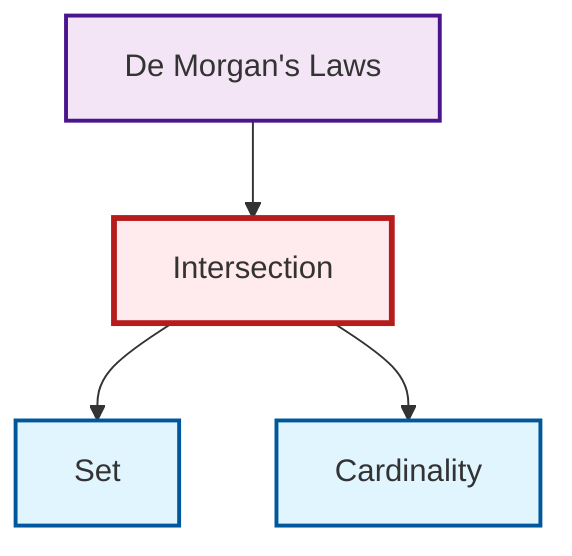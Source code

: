 graph TD
    classDef definition fill:#e1f5fe,stroke:#01579b,stroke-width:2px
    classDef theorem fill:#f3e5f5,stroke:#4a148c,stroke-width:2px
    classDef axiom fill:#fff3e0,stroke:#e65100,stroke-width:2px
    classDef example fill:#e8f5e9,stroke:#1b5e20,stroke-width:2px
    classDef current fill:#ffebee,stroke:#b71c1c,stroke-width:3px
    def-cardinality["Cardinality"]:::definition
    thm-de-morgan["De Morgan's Laws"]:::theorem
    def-intersection["Intersection"]:::definition
    def-set["Set"]:::definition
    thm-de-morgan --> def-intersection
    def-intersection --> def-set
    def-intersection --> def-cardinality
    class def-intersection current